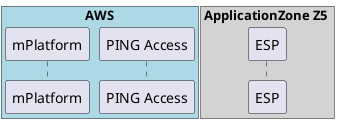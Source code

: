 {
  "sha1": "pn2r0nzymhf8qhtyohuy2bk37wnnoij",
  "insertion": {
    "when": "2024-06-04T17:28:41.457Z",
    "url": "https://forum.plantuml.net/9774/conditional-drawing-of-box-participants-sequence-diagram",
    "user": "plantuml@gmail.com"
  }
}
@startuml
!unquoted procedure addService($part, $service, $as)
    !if %variable_exists($part)
        control "$service" as $as
    !endif
!endprocedure

!define PART_REF

box "AWS" #LightBlue
    participant "mPlatform" as mp
    addService(PART_REF, RefDat_MS, rdms)
    participant "PING Access" as pa
end box

box "ApplicationZone Z5 " #LightGrey
    participant "ESP" as esp
    addService("PART2", "Service Portal", "portal") 
end box
@enduml
